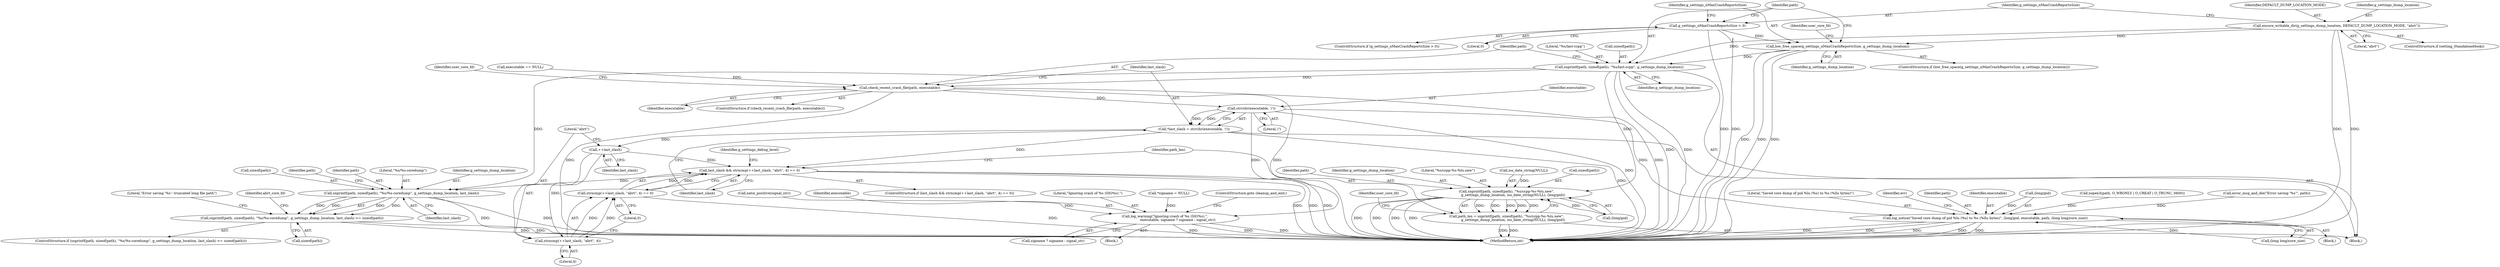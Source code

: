 digraph "0_abrt_3c1b60cfa62d39e5fff5a53a5bc53dae189e740e@API" {
"1000638" [label="(Call,low_free_space(g_settings_nMaxCrashReportsSize, g_settings_dump_location))"];
"1000633" [label="(Call,g_settings_nMaxCrashReportsSize > 0)"];
"1000628" [label="(Call,ensure_writable_dir(g_settings_dump_location, DEFAULT_DUMP_LOCATION_MODE, \"abrt\"))"];
"1000646" [label="(Call,snprintf(path, sizeof(path), \"%s/last-ccpp\", g_settings_dump_location))"];
"1000653" [label="(Call,check_recent_crash_file(path, executable))"];
"1000665" [label="(Call,strrchr(executable, '/'))"];
"1000663" [label="(Call,*last_slash = strrchr(executable, '/'))"];
"1000669" [label="(Call,last_slash && strncmp(++last_slash, \"abrt\", 4) == 0)"];
"1000694" [label="(Call,snprintf(path, sizeof(path), \"%s/%s-coredump\", g_settings_dump_location, last_slash))"];
"1000693" [label="(Call,snprintf(path, sizeof(path), \"%s/%s-coredump\", g_settings_dump_location, last_slash) >= sizeof(path))"];
"1000673" [label="(Call,++last_slash)"];
"1000672" [label="(Call,strncmp(++last_slash, \"abrt\", 4))"];
"1000671" [label="(Call,strncmp(++last_slash, \"abrt\", 4) == 0)"];
"1000684" [label="(Call,log_warning(\"Ignoring crash of %s (SIG%s).\",\n                        executable, signame ? signame : signal_str))"];
"1000739" [label="(Call,log_notice(\"Saved core dump of pid %lu (%s) to %s (%llu bytes)\", (long)pid, executable, path, (long long)core_size))"];
"1000756" [label="(Call,snprintf(path, sizeof(path), \"%s/ccpp-%s-%lu.new\",\n            g_settings_dump_location, iso_date_string(NULL), (long)pid))"];
"1000754" [label="(Call,path_len = snprintf(path, sizeof(path), \"%s/ccpp-%s-%lu.new\",\n            g_settings_dump_location, iso_date_string(NULL), (long)pid))"];
"1000663" [label="(Call,*last_slash = strrchr(executable, '/'))"];
"1000633" [label="(Call,g_settings_nMaxCrashReportsSize > 0)"];
"1000675" [label="(Literal,\"abrt\")"];
"1000694" [label="(Call,snprintf(path, sizeof(path), \"%s/%s-coredump\", g_settings_dump_location, last_slash))"];
"1000704" [label="(Literal,\"Error saving '%s': truncated long file path\")"];
"1000676" [label="(Literal,4)"];
"1000684" [label="(Call,log_warning(\"Ignoring crash of %s (SIG%s).\",\n                        executable, signame ? signame : signal_str))"];
"1000685" [label="(Literal,\"Ignoring crash of %s (SIG%s).\")"];
"1000744" [label="(Identifier,executable)"];
"1000687" [label="(Call,signame ? signame : signal_str)"];
"1000594" [label="(Call,*signame = NULL)"];
"1000669" [label="(Call,last_slash && strncmp(++last_slash, \"abrt\", 4) == 0)"];
"1000698" [label="(Literal,\"%s/%s-coredump\")"];
"1000691" [label="(ControlStructure,goto cleanup_and_exit;)"];
"1000741" [label="(Call,(long)pid)"];
"1000668" [label="(ControlStructure,if (last_slash && strncmp(++last_slash, \"abrt\", 4) == 0))"];
"1000764" [label="(Call,(long)pid)"];
"1000693" [label="(Call,snprintf(path, sizeof(path), \"%s/%s-coredump\", g_settings_dump_location, last_slash) >= sizeof(path))"];
"1000699" [label="(Identifier,g_settings_dump_location)"];
"1000760" [label="(Literal,\"%s/ccpp-%s-%lu.new\")"];
"1000631" [label="(Literal,\"abrt\")"];
"1000670" [label="(Identifier,last_slash)"];
"1000683" [label="(Block,)"];
"1000762" [label="(Call,iso_date_string(NULL))"];
"1000648" [label="(Call,sizeof(path))"];
"1000634" [label="(Identifier,g_settings_nMaxCrashReportsSize)"];
"1000696" [label="(Call,sizeof(path))"];
"1000701" [label="(Call,sizeof(path))"];
"1000681" [label="(Identifier,g_settings_debug_level)"];
"1000702" [label="(Identifier,path)"];
"1000646" [label="(Call,snprintf(path, sizeof(path), \"%s/last-ccpp\", g_settings_dump_location))"];
"1000349" [label="(Call,xatoi_positive(signal_str))"];
"1000695" [label="(Identifier,path)"];
"1000692" [label="(ControlStructure,if (snprintf(path, sizeof(path), \"%s/%s-coredump\", g_settings_dump_location, last_slash) >= sizeof(path)))"];
"1000756" [label="(Call,snprintf(path, sizeof(path), \"%s/ccpp-%s-%lu.new\",\n            g_settings_dump_location, iso_date_string(NULL), (long)pid))"];
"1000630" [label="(Identifier,DEFAULT_DUMP_LOCATION_MODE)"];
"1000639" [label="(Identifier,g_settings_nMaxCrashReportsSize)"];
"1000629" [label="(Identifier,g_settings_dump_location)"];
"1000637" [label="(ControlStructure,if (low_free_space(g_settings_nMaxCrashReportsSize, g_settings_dump_location)))"];
"1000739" [label="(Call,log_notice(\"Saved core dump of pid %lu (%s) to %s (%llu bytes)\", (long)pid, executable, path, (long long)core_size))"];
"1000653" [label="(Call,check_recent_crash_file(path, executable))"];
"1000678" [label="(Block,)"];
"1000758" [label="(Call,sizeof(path))"];
"1000709" [label="(Call,xopen3(path, O_WRONLY | O_CREAT | O_TRUNC, 0600))"];
"1000655" [label="(Identifier,executable)"];
"1000638" [label="(Call,low_free_space(g_settings_nMaxCrashReportsSize, g_settings_dump_location))"];
"1000150" [label="(Block,)"];
"1000736" [label="(Call,error_msg_and_die(\"Error saving '%s'\", path))"];
"1000746" [label="(Call,(long long)core_size)"];
"1000754" [label="(Call,path_len = snprintf(path, sizeof(path), \"%s/ccpp-%s-%lu.new\",\n            g_settings_dump_location, iso_date_string(NULL), (long)pid))"];
"1000757" [label="(Identifier,path)"];
"1000579" [label="(Call,executable == NULL)"];
"1000755" [label="(Identifier,path_len)"];
"1000632" [label="(ControlStructure,if (g_settings_nMaxCrashReportsSize > 0))"];
"1000659" [label="(Identifier,user_core_fd)"];
"1000671" [label="(Call,strncmp(++last_slash, \"abrt\", 4) == 0)"];
"1000686" [label="(Identifier,executable)"];
"1000677" [label="(Literal,0)"];
"1000700" [label="(Identifier,last_slash)"];
"1000740" [label="(Literal,\"Saved core dump of pid %lu (%s) to %s (%llu bytes)\")"];
"1000647" [label="(Identifier,path)"];
"1000750" [label="(Identifier,err)"];
"1000626" [label="(ControlStructure,if (setting_StandaloneHook))"];
"1000628" [label="(Call,ensure_writable_dir(g_settings_dump_location, DEFAULT_DUMP_LOCATION_MODE, \"abrt\"))"];
"1000674" [label="(Identifier,last_slash)"];
"1000640" [label="(Identifier,g_settings_dump_location)"];
"1000673" [label="(Call,++last_slash)"];
"1000654" [label="(Identifier,path)"];
"1000652" [label="(ControlStructure,if (check_recent_crash_file(path, executable)))"];
"1000664" [label="(Identifier,last_slash)"];
"1000650" [label="(Literal,\"%s/last-ccpp\")"];
"1000667" [label="(Literal,'/')"];
"1000672" [label="(Call,strncmp(++last_slash, \"abrt\", 4))"];
"1000708" [label="(Identifier,abrt_core_fd)"];
"1000666" [label="(Identifier,executable)"];
"1000643" [label="(Identifier,user_core_fd)"];
"1000761" [label="(Identifier,g_settings_dump_location)"];
"1000770" [label="(Identifier,user_core_fd)"];
"1000651" [label="(Identifier,g_settings_dump_location)"];
"1000635" [label="(Literal,0)"];
"1000665" [label="(Call,strrchr(executable, '/'))"];
"1000745" [label="(Identifier,path)"];
"1001445" [label="(MethodReturn,int)"];
"1000638" -> "1000637"  [label="AST: "];
"1000638" -> "1000640"  [label="CFG: "];
"1000639" -> "1000638"  [label="AST: "];
"1000640" -> "1000638"  [label="AST: "];
"1000643" -> "1000638"  [label="CFG: "];
"1000647" -> "1000638"  [label="CFG: "];
"1000638" -> "1001445"  [label="DDG: "];
"1000638" -> "1001445"  [label="DDG: "];
"1000638" -> "1001445"  [label="DDG: "];
"1000633" -> "1000638"  [label="DDG: "];
"1000628" -> "1000638"  [label="DDG: "];
"1000638" -> "1000646"  [label="DDG: "];
"1000633" -> "1000632"  [label="AST: "];
"1000633" -> "1000635"  [label="CFG: "];
"1000634" -> "1000633"  [label="AST: "];
"1000635" -> "1000633"  [label="AST: "];
"1000639" -> "1000633"  [label="CFG: "];
"1000647" -> "1000633"  [label="CFG: "];
"1000633" -> "1001445"  [label="DDG: "];
"1000633" -> "1001445"  [label="DDG: "];
"1000628" -> "1000626"  [label="AST: "];
"1000628" -> "1000631"  [label="CFG: "];
"1000629" -> "1000628"  [label="AST: "];
"1000630" -> "1000628"  [label="AST: "];
"1000631" -> "1000628"  [label="AST: "];
"1000634" -> "1000628"  [label="CFG: "];
"1000628" -> "1001445"  [label="DDG: "];
"1000628" -> "1001445"  [label="DDG: "];
"1000628" -> "1000646"  [label="DDG: "];
"1000646" -> "1000150"  [label="AST: "];
"1000646" -> "1000651"  [label="CFG: "];
"1000647" -> "1000646"  [label="AST: "];
"1000648" -> "1000646"  [label="AST: "];
"1000650" -> "1000646"  [label="AST: "];
"1000651" -> "1000646"  [label="AST: "];
"1000654" -> "1000646"  [label="CFG: "];
"1000646" -> "1001445"  [label="DDG: "];
"1000646" -> "1001445"  [label="DDG: "];
"1000646" -> "1000653"  [label="DDG: "];
"1000646" -> "1000694"  [label="DDG: "];
"1000646" -> "1000756"  [label="DDG: "];
"1000653" -> "1000652"  [label="AST: "];
"1000653" -> "1000655"  [label="CFG: "];
"1000654" -> "1000653"  [label="AST: "];
"1000655" -> "1000653"  [label="AST: "];
"1000659" -> "1000653"  [label="CFG: "];
"1000664" -> "1000653"  [label="CFG: "];
"1000653" -> "1001445"  [label="DDG: "];
"1000653" -> "1001445"  [label="DDG: "];
"1000653" -> "1001445"  [label="DDG: "];
"1000579" -> "1000653"  [label="DDG: "];
"1000653" -> "1000665"  [label="DDG: "];
"1000665" -> "1000663"  [label="AST: "];
"1000665" -> "1000667"  [label="CFG: "];
"1000666" -> "1000665"  [label="AST: "];
"1000667" -> "1000665"  [label="AST: "];
"1000663" -> "1000665"  [label="CFG: "];
"1000665" -> "1001445"  [label="DDG: "];
"1000665" -> "1000663"  [label="DDG: "];
"1000665" -> "1000663"  [label="DDG: "];
"1000665" -> "1000684"  [label="DDG: "];
"1000665" -> "1000739"  [label="DDG: "];
"1000663" -> "1000150"  [label="AST: "];
"1000664" -> "1000663"  [label="AST: "];
"1000670" -> "1000663"  [label="CFG: "];
"1000663" -> "1001445"  [label="DDG: "];
"1000663" -> "1000669"  [label="DDG: "];
"1000663" -> "1000673"  [label="DDG: "];
"1000669" -> "1000668"  [label="AST: "];
"1000669" -> "1000670"  [label="CFG: "];
"1000669" -> "1000671"  [label="CFG: "];
"1000670" -> "1000669"  [label="AST: "];
"1000671" -> "1000669"  [label="AST: "];
"1000681" -> "1000669"  [label="CFG: "];
"1000755" -> "1000669"  [label="CFG: "];
"1000669" -> "1001445"  [label="DDG: "];
"1000669" -> "1001445"  [label="DDG: "];
"1000669" -> "1001445"  [label="DDG: "];
"1000673" -> "1000669"  [label="DDG: "];
"1000671" -> "1000669"  [label="DDG: "];
"1000671" -> "1000669"  [label="DDG: "];
"1000669" -> "1000694"  [label="DDG: "];
"1000694" -> "1000693"  [label="AST: "];
"1000694" -> "1000700"  [label="CFG: "];
"1000695" -> "1000694"  [label="AST: "];
"1000696" -> "1000694"  [label="AST: "];
"1000698" -> "1000694"  [label="AST: "];
"1000699" -> "1000694"  [label="AST: "];
"1000700" -> "1000694"  [label="AST: "];
"1000702" -> "1000694"  [label="CFG: "];
"1000694" -> "1001445"  [label="DDG: "];
"1000694" -> "1001445"  [label="DDG: "];
"1000694" -> "1000693"  [label="DDG: "];
"1000694" -> "1000693"  [label="DDG: "];
"1000694" -> "1000693"  [label="DDG: "];
"1000694" -> "1000693"  [label="DDG: "];
"1000693" -> "1000692"  [label="AST: "];
"1000693" -> "1000701"  [label="CFG: "];
"1000701" -> "1000693"  [label="AST: "];
"1000704" -> "1000693"  [label="CFG: "];
"1000708" -> "1000693"  [label="CFG: "];
"1000693" -> "1001445"  [label="DDG: "];
"1000693" -> "1001445"  [label="DDG: "];
"1000673" -> "1000672"  [label="AST: "];
"1000673" -> "1000674"  [label="CFG: "];
"1000674" -> "1000673"  [label="AST: "];
"1000675" -> "1000673"  [label="CFG: "];
"1000673" -> "1000672"  [label="DDG: "];
"1000672" -> "1000671"  [label="AST: "];
"1000672" -> "1000676"  [label="CFG: "];
"1000675" -> "1000672"  [label="AST: "];
"1000676" -> "1000672"  [label="AST: "];
"1000677" -> "1000672"  [label="CFG: "];
"1000672" -> "1000671"  [label="DDG: "];
"1000672" -> "1000671"  [label="DDG: "];
"1000671" -> "1000677"  [label="CFG: "];
"1000677" -> "1000671"  [label="AST: "];
"1000671" -> "1001445"  [label="DDG: "];
"1000684" -> "1000683"  [label="AST: "];
"1000684" -> "1000687"  [label="CFG: "];
"1000685" -> "1000684"  [label="AST: "];
"1000686" -> "1000684"  [label="AST: "];
"1000687" -> "1000684"  [label="AST: "];
"1000691" -> "1000684"  [label="CFG: "];
"1000684" -> "1001445"  [label="DDG: "];
"1000684" -> "1001445"  [label="DDG: "];
"1000684" -> "1001445"  [label="DDG: "];
"1000594" -> "1000684"  [label="DDG: "];
"1000349" -> "1000684"  [label="DDG: "];
"1000739" -> "1000678"  [label="AST: "];
"1000739" -> "1000746"  [label="CFG: "];
"1000740" -> "1000739"  [label="AST: "];
"1000741" -> "1000739"  [label="AST: "];
"1000744" -> "1000739"  [label="AST: "];
"1000745" -> "1000739"  [label="AST: "];
"1000746" -> "1000739"  [label="AST: "];
"1000750" -> "1000739"  [label="CFG: "];
"1000739" -> "1001445"  [label="DDG: "];
"1000739" -> "1001445"  [label="DDG: "];
"1000739" -> "1001445"  [label="DDG: "];
"1000739" -> "1001445"  [label="DDG: "];
"1000739" -> "1001445"  [label="DDG: "];
"1000741" -> "1000739"  [label="DDG: "];
"1000709" -> "1000739"  [label="DDG: "];
"1000736" -> "1000739"  [label="DDG: "];
"1000746" -> "1000739"  [label="DDG: "];
"1000756" -> "1000754"  [label="AST: "];
"1000756" -> "1000764"  [label="CFG: "];
"1000757" -> "1000756"  [label="AST: "];
"1000758" -> "1000756"  [label="AST: "];
"1000760" -> "1000756"  [label="AST: "];
"1000761" -> "1000756"  [label="AST: "];
"1000762" -> "1000756"  [label="AST: "];
"1000764" -> "1000756"  [label="AST: "];
"1000754" -> "1000756"  [label="CFG: "];
"1000756" -> "1001445"  [label="DDG: "];
"1000756" -> "1001445"  [label="DDG: "];
"1000756" -> "1001445"  [label="DDG: "];
"1000756" -> "1001445"  [label="DDG: "];
"1000756" -> "1000754"  [label="DDG: "];
"1000756" -> "1000754"  [label="DDG: "];
"1000756" -> "1000754"  [label="DDG: "];
"1000756" -> "1000754"  [label="DDG: "];
"1000756" -> "1000754"  [label="DDG: "];
"1000762" -> "1000756"  [label="DDG: "];
"1000764" -> "1000756"  [label="DDG: "];
"1000754" -> "1000150"  [label="AST: "];
"1000755" -> "1000754"  [label="AST: "];
"1000770" -> "1000754"  [label="CFG: "];
"1000754" -> "1001445"  [label="DDG: "];
"1000754" -> "1001445"  [label="DDG: "];
}
